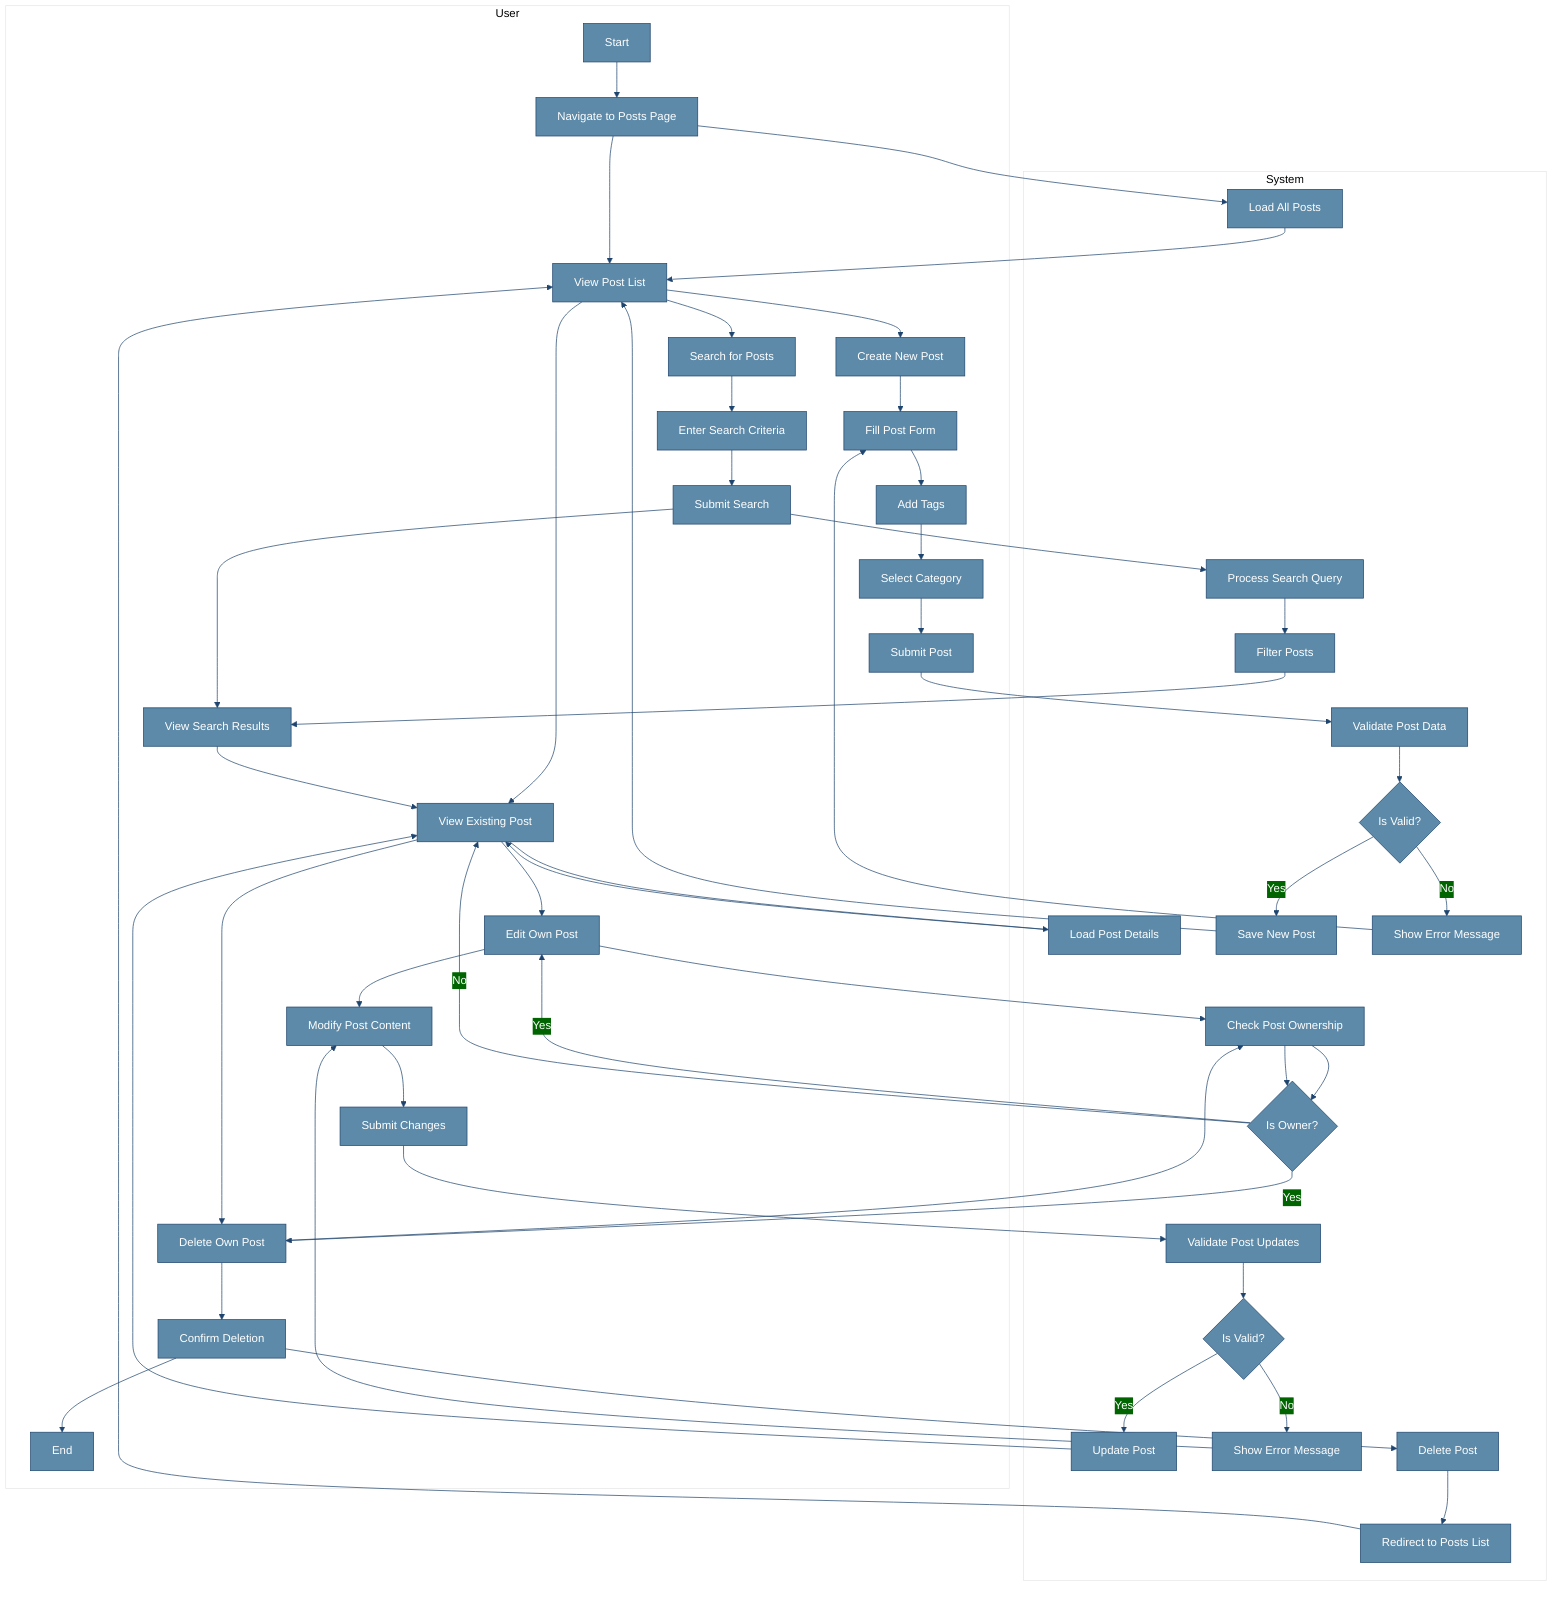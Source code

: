 %%{init: {'theme': 'base', 'themeVariables': { 'primaryColor': '#5D8AA8', 'primaryTextColor': '#fff', 'primaryBorderColor': '#1F456E', 'lineColor': '#1F456E', 'secondaryColor': '#006400', 'tertiaryColor': '#fff' }}}%%
flowchart TB
    subgraph User
        A1[Start] --> A2[Navigate to Posts Page]
        A2 --> A3[View Post List]
        A3 --> A4[Create New Post]
        A3 --> A5[View Existing Post]
        A5 --> A6[Edit Own Post]
        A5 --> A7[Delete Own Post]
        A3 --> A8[Search for Posts]
        A8 --> A9[Enter Search Criteria]
        A9 --> A10[Submit Search]
        A4 --> A11[Fill Post Form]
        A11 --> A12[Add Tags]
        A12 --> A13[Select Category]
        A13 --> A14[Submit Post]
        A6 --> A15[Modify Post Content]
        A15 --> A16[Submit Changes]
        A10 --> A17[View Search Results]
        A17 --> A5
        A7 --> A18[Confirm Deletion]
        A18 --> A19[End]
    end
    
    subgraph System
        B1[Load All Posts]
        B2[Load Post Details]
        B3[Check Post Ownership]
        B4{Is Owner?}
        B5[Process Search Query]
        B6[Filter Posts]
        B7[Validate Post Data]
        B8{Is Valid?}
        B9[Save New Post]
        B10[Show Error Message]
        B11[Validate Post Updates]
        B12{Is Valid?}
        B13[Update Post]
        B14[Show Error Message]
        B15[Delete Post]
        B16[Redirect to Posts List]
    end
    
    A2 --> B1
    B1 --> A3
    A5 --> B2
    B2 --> A5
    A6 --> B3
    B3 --> B4
    B4 -->|Yes| A6
    B4 -->|No| A5
    A7 --> B3
    B3 --> B4
    B4 -->|Yes| A7
    A10 --> B5
    B5 --> B6
    B6 --> A17
    A14 --> B7
    B7 --> B8
    B8 -->|Yes| B9
    B8 -->|No| B10
    B9 --> A3
    B10 --> A11
    A16 --> B11
    B11 --> B12
    B12 -->|Yes| B13
    B12 -->|No| B14
    B13 --> A5
    B14 --> A15
    A18 --> B15
    B15 --> B16
    B16 --> A3